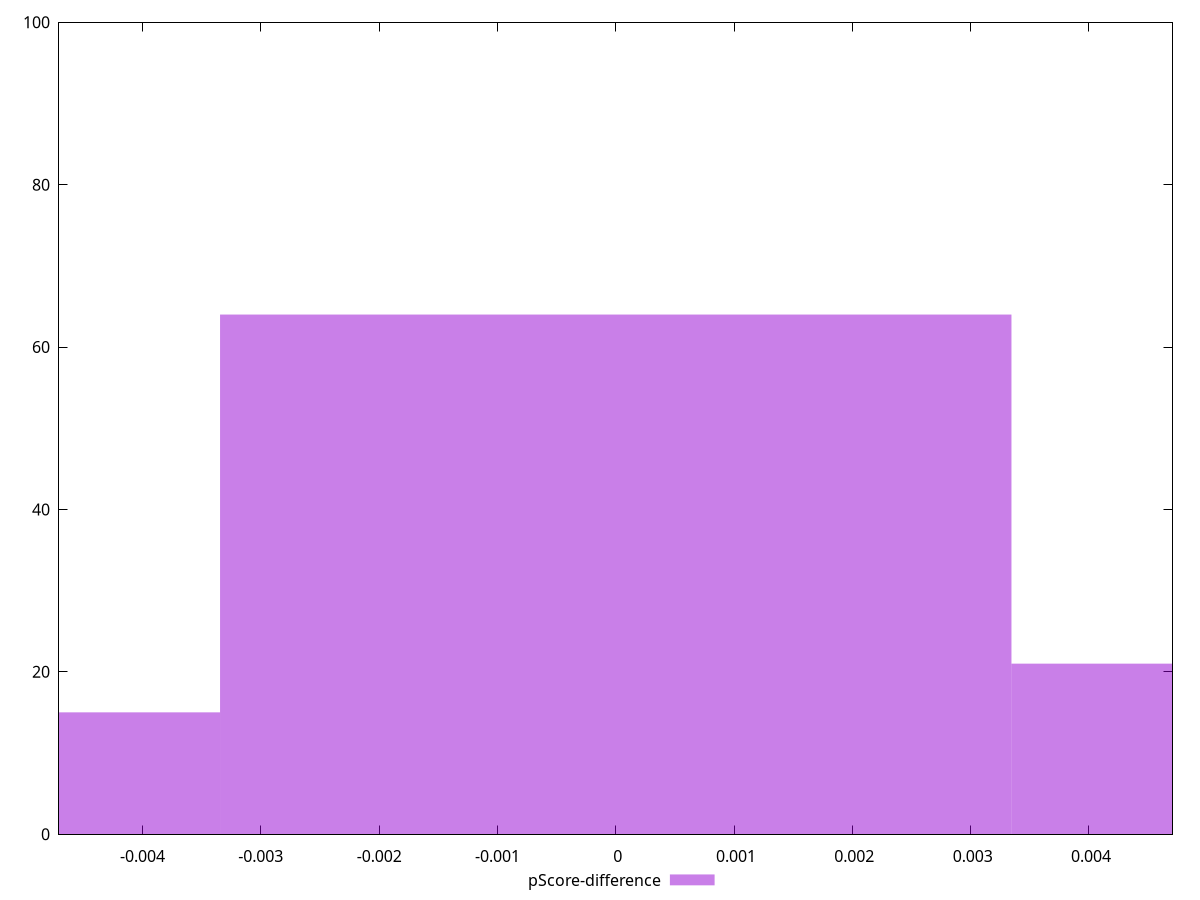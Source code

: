 reset

$pScoreDifference <<EOF
0 64
-0.0066893559092788 15
0.0066893559092788 21
EOF

set key outside below
set boxwidth 0.0066893559092788
set xrange [-0.004705882352941226:0.004705882352941185]
set yrange [0:100]
set trange [0:100]
set style fill transparent solid 0.5 noborder
set terminal svg size 640, 490 enhanced background rgb 'white'
set output "report_00025_2021-02-22T21:38:55.199Z/uses-text-compression/samples/pages+cached/pScore-difference/histogram.svg"

plot $pScoreDifference title "pScore-difference" with boxes

reset
